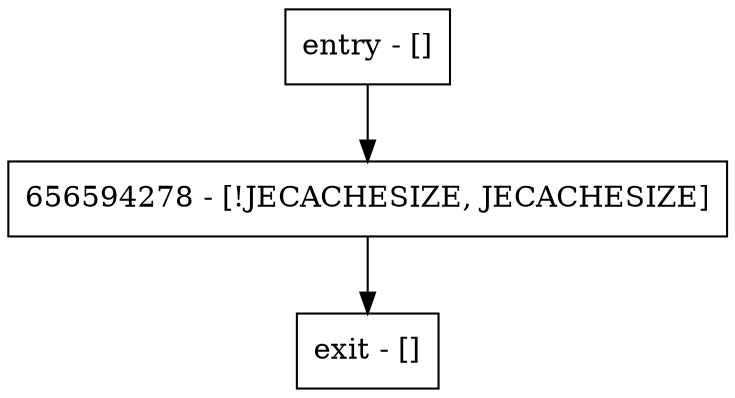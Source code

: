 digraph <init> {
node [shape=record];
656594278 [label="656594278 - [!JECACHESIZE, JECACHESIZE]"];
entry [label="entry - []"];
exit [label="exit - []"];
entry;
exit;
656594278 -> exit;
entry -> 656594278;
}
